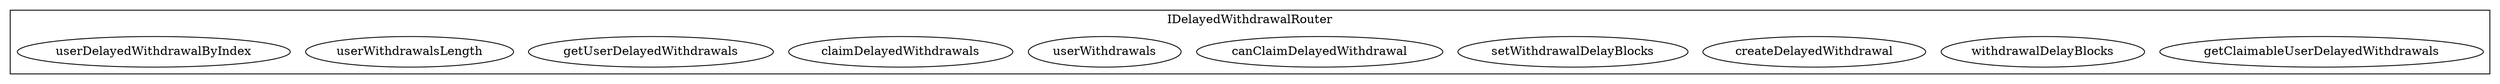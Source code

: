 strict digraph {
subgraph cluster_5045_IDelayedWithdrawalRouter {
label = "IDelayedWithdrawalRouter"
"5045_getClaimableUserDelayedWithdrawals" [label="getClaimableUserDelayedWithdrawals"]
"5045_withdrawalDelayBlocks" [label="withdrawalDelayBlocks"]
"5045_createDelayedWithdrawal" [label="createDelayedWithdrawal"]
"5045_setWithdrawalDelayBlocks" [label="setWithdrawalDelayBlocks"]
"5045_canClaimDelayedWithdrawal" [label="canClaimDelayedWithdrawal"]
"5045_userWithdrawals" [label="userWithdrawals"]
"5045_claimDelayedWithdrawals" [label="claimDelayedWithdrawals"]
"5045_getUserDelayedWithdrawals" [label="getUserDelayedWithdrawals"]
"5045_userWithdrawalsLength" [label="userWithdrawalsLength"]
"5045_userDelayedWithdrawalByIndex" [label="userDelayedWithdrawalByIndex"]
}subgraph cluster_solidity {
label = "[Solidity]"
}
}